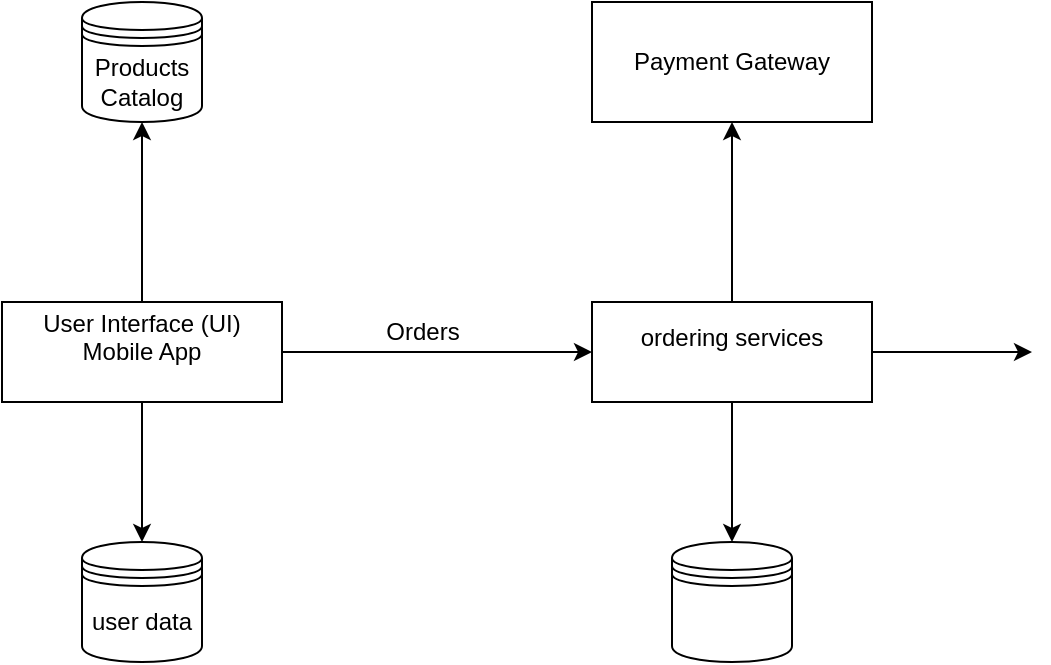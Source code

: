 <mxfile version="24.2.9" type="github">
  <diagram name="Page-1" id="YpglVCuMIgUVX-B_KefH">
    <mxGraphModel dx="1050" dy="603" grid="1" gridSize="10" guides="1" tooltips="1" connect="1" arrows="1" fold="1" page="1" pageScale="1" pageWidth="850" pageHeight="1100" math="0" shadow="0">
      <root>
        <mxCell id="0" />
        <mxCell id="1" parent="0" />
        <mxCell id="n7GxqaDcqppxYLRzoBgT-16" value="" style="edgeStyle=orthogonalEdgeStyle;rounded=0;orthogonalLoop=1;jettySize=auto;html=1;" edge="1" parent="1" source="n7GxqaDcqppxYLRzoBgT-3" target="n7GxqaDcqppxYLRzoBgT-14">
          <mxGeometry relative="1" as="geometry" />
        </mxCell>
        <mxCell id="n7GxqaDcqppxYLRzoBgT-19" value="" style="edgeStyle=orthogonalEdgeStyle;rounded=0;orthogonalLoop=1;jettySize=auto;html=1;" edge="1" parent="1" source="n7GxqaDcqppxYLRzoBgT-3" target="n7GxqaDcqppxYLRzoBgT-6">
          <mxGeometry relative="1" as="geometry" />
        </mxCell>
        <mxCell id="n7GxqaDcqppxYLRzoBgT-22" style="edgeStyle=orthogonalEdgeStyle;rounded=0;orthogonalLoop=1;jettySize=auto;html=1;entryX=0;entryY=0.5;entryDx=0;entryDy=0;" edge="1" parent="1" source="n7GxqaDcqppxYLRzoBgT-3" target="n7GxqaDcqppxYLRzoBgT-9">
          <mxGeometry relative="1" as="geometry" />
        </mxCell>
        <mxCell id="n7GxqaDcqppxYLRzoBgT-3" value="&lt;br&gt;User Interface (UI)&lt;div&gt;Mobile App&lt;/div&gt;&lt;div&gt;&lt;br&gt;&lt;br&gt;&lt;/div&gt;" style="rounded=0;whiteSpace=wrap;html=1;" vertex="1" parent="1">
          <mxGeometry x="130" y="190" width="140" height="50" as="geometry" />
        </mxCell>
        <mxCell id="n7GxqaDcqppxYLRzoBgT-6" value="user d&lt;span style=&quot;background-color: initial;&quot;&gt;ata&lt;/span&gt;" style="shape=datastore;whiteSpace=wrap;html=1;" vertex="1" parent="1">
          <mxGeometry x="170" y="310" width="60" height="60" as="geometry" />
        </mxCell>
        <mxCell id="n7GxqaDcqppxYLRzoBgT-25" value="" style="edgeStyle=orthogonalEdgeStyle;rounded=0;orthogonalLoop=1;jettySize=auto;html=1;" edge="1" parent="1" source="n7GxqaDcqppxYLRzoBgT-9" target="n7GxqaDcqppxYLRzoBgT-24">
          <mxGeometry relative="1" as="geometry" />
        </mxCell>
        <mxCell id="n7GxqaDcqppxYLRzoBgT-27" value="" style="edgeStyle=orthogonalEdgeStyle;rounded=0;orthogonalLoop=1;jettySize=auto;html=1;" edge="1" parent="1" source="n7GxqaDcqppxYLRzoBgT-9" target="n7GxqaDcqppxYLRzoBgT-26">
          <mxGeometry relative="1" as="geometry" />
        </mxCell>
        <mxCell id="n7GxqaDcqppxYLRzoBgT-29" value="" style="edgeStyle=orthogonalEdgeStyle;rounded=0;orthogonalLoop=1;jettySize=auto;html=1;" edge="1" parent="1" source="n7GxqaDcqppxYLRzoBgT-9">
          <mxGeometry relative="1" as="geometry">
            <mxPoint x="645" y="215" as="targetPoint" />
          </mxGeometry>
        </mxCell>
        <mxCell id="n7GxqaDcqppxYLRzoBgT-9" value="&lt;div&gt;ordering services&lt;/div&gt;&lt;div&gt;&lt;br&gt;&lt;/div&gt;" style="rounded=0;whiteSpace=wrap;html=1;" vertex="1" parent="1">
          <mxGeometry x="425" y="190" width="140" height="50" as="geometry" />
        </mxCell>
        <mxCell id="n7GxqaDcqppxYLRzoBgT-14" value="Products&lt;div&gt;&lt;span style=&quot;background-color: initial;&quot;&gt;Catalog&lt;/span&gt;&lt;/div&gt;" style="shape=datastore;whiteSpace=wrap;html=1;" vertex="1" parent="1">
          <mxGeometry x="170" y="40" width="60" height="60" as="geometry" />
        </mxCell>
        <mxCell id="n7GxqaDcqppxYLRzoBgT-23" value="Orders" style="text;html=1;align=center;verticalAlign=middle;resizable=0;points=[];autosize=1;strokeColor=none;fillColor=none;" vertex="1" parent="1">
          <mxGeometry x="310" y="190" width="60" height="30" as="geometry" />
        </mxCell>
        <mxCell id="n7GxqaDcqppxYLRzoBgT-24" value="&lt;div&gt;Payment Gateway&lt;/div&gt;" style="rounded=0;whiteSpace=wrap;html=1;" vertex="1" parent="1">
          <mxGeometry x="425" y="40" width="140" height="60" as="geometry" />
        </mxCell>
        <mxCell id="n7GxqaDcqppxYLRzoBgT-26" value="" style="shape=datastore;whiteSpace=wrap;html=1;" vertex="1" parent="1">
          <mxGeometry x="465" y="310" width="60" height="60" as="geometry" />
        </mxCell>
      </root>
    </mxGraphModel>
  </diagram>
</mxfile>
